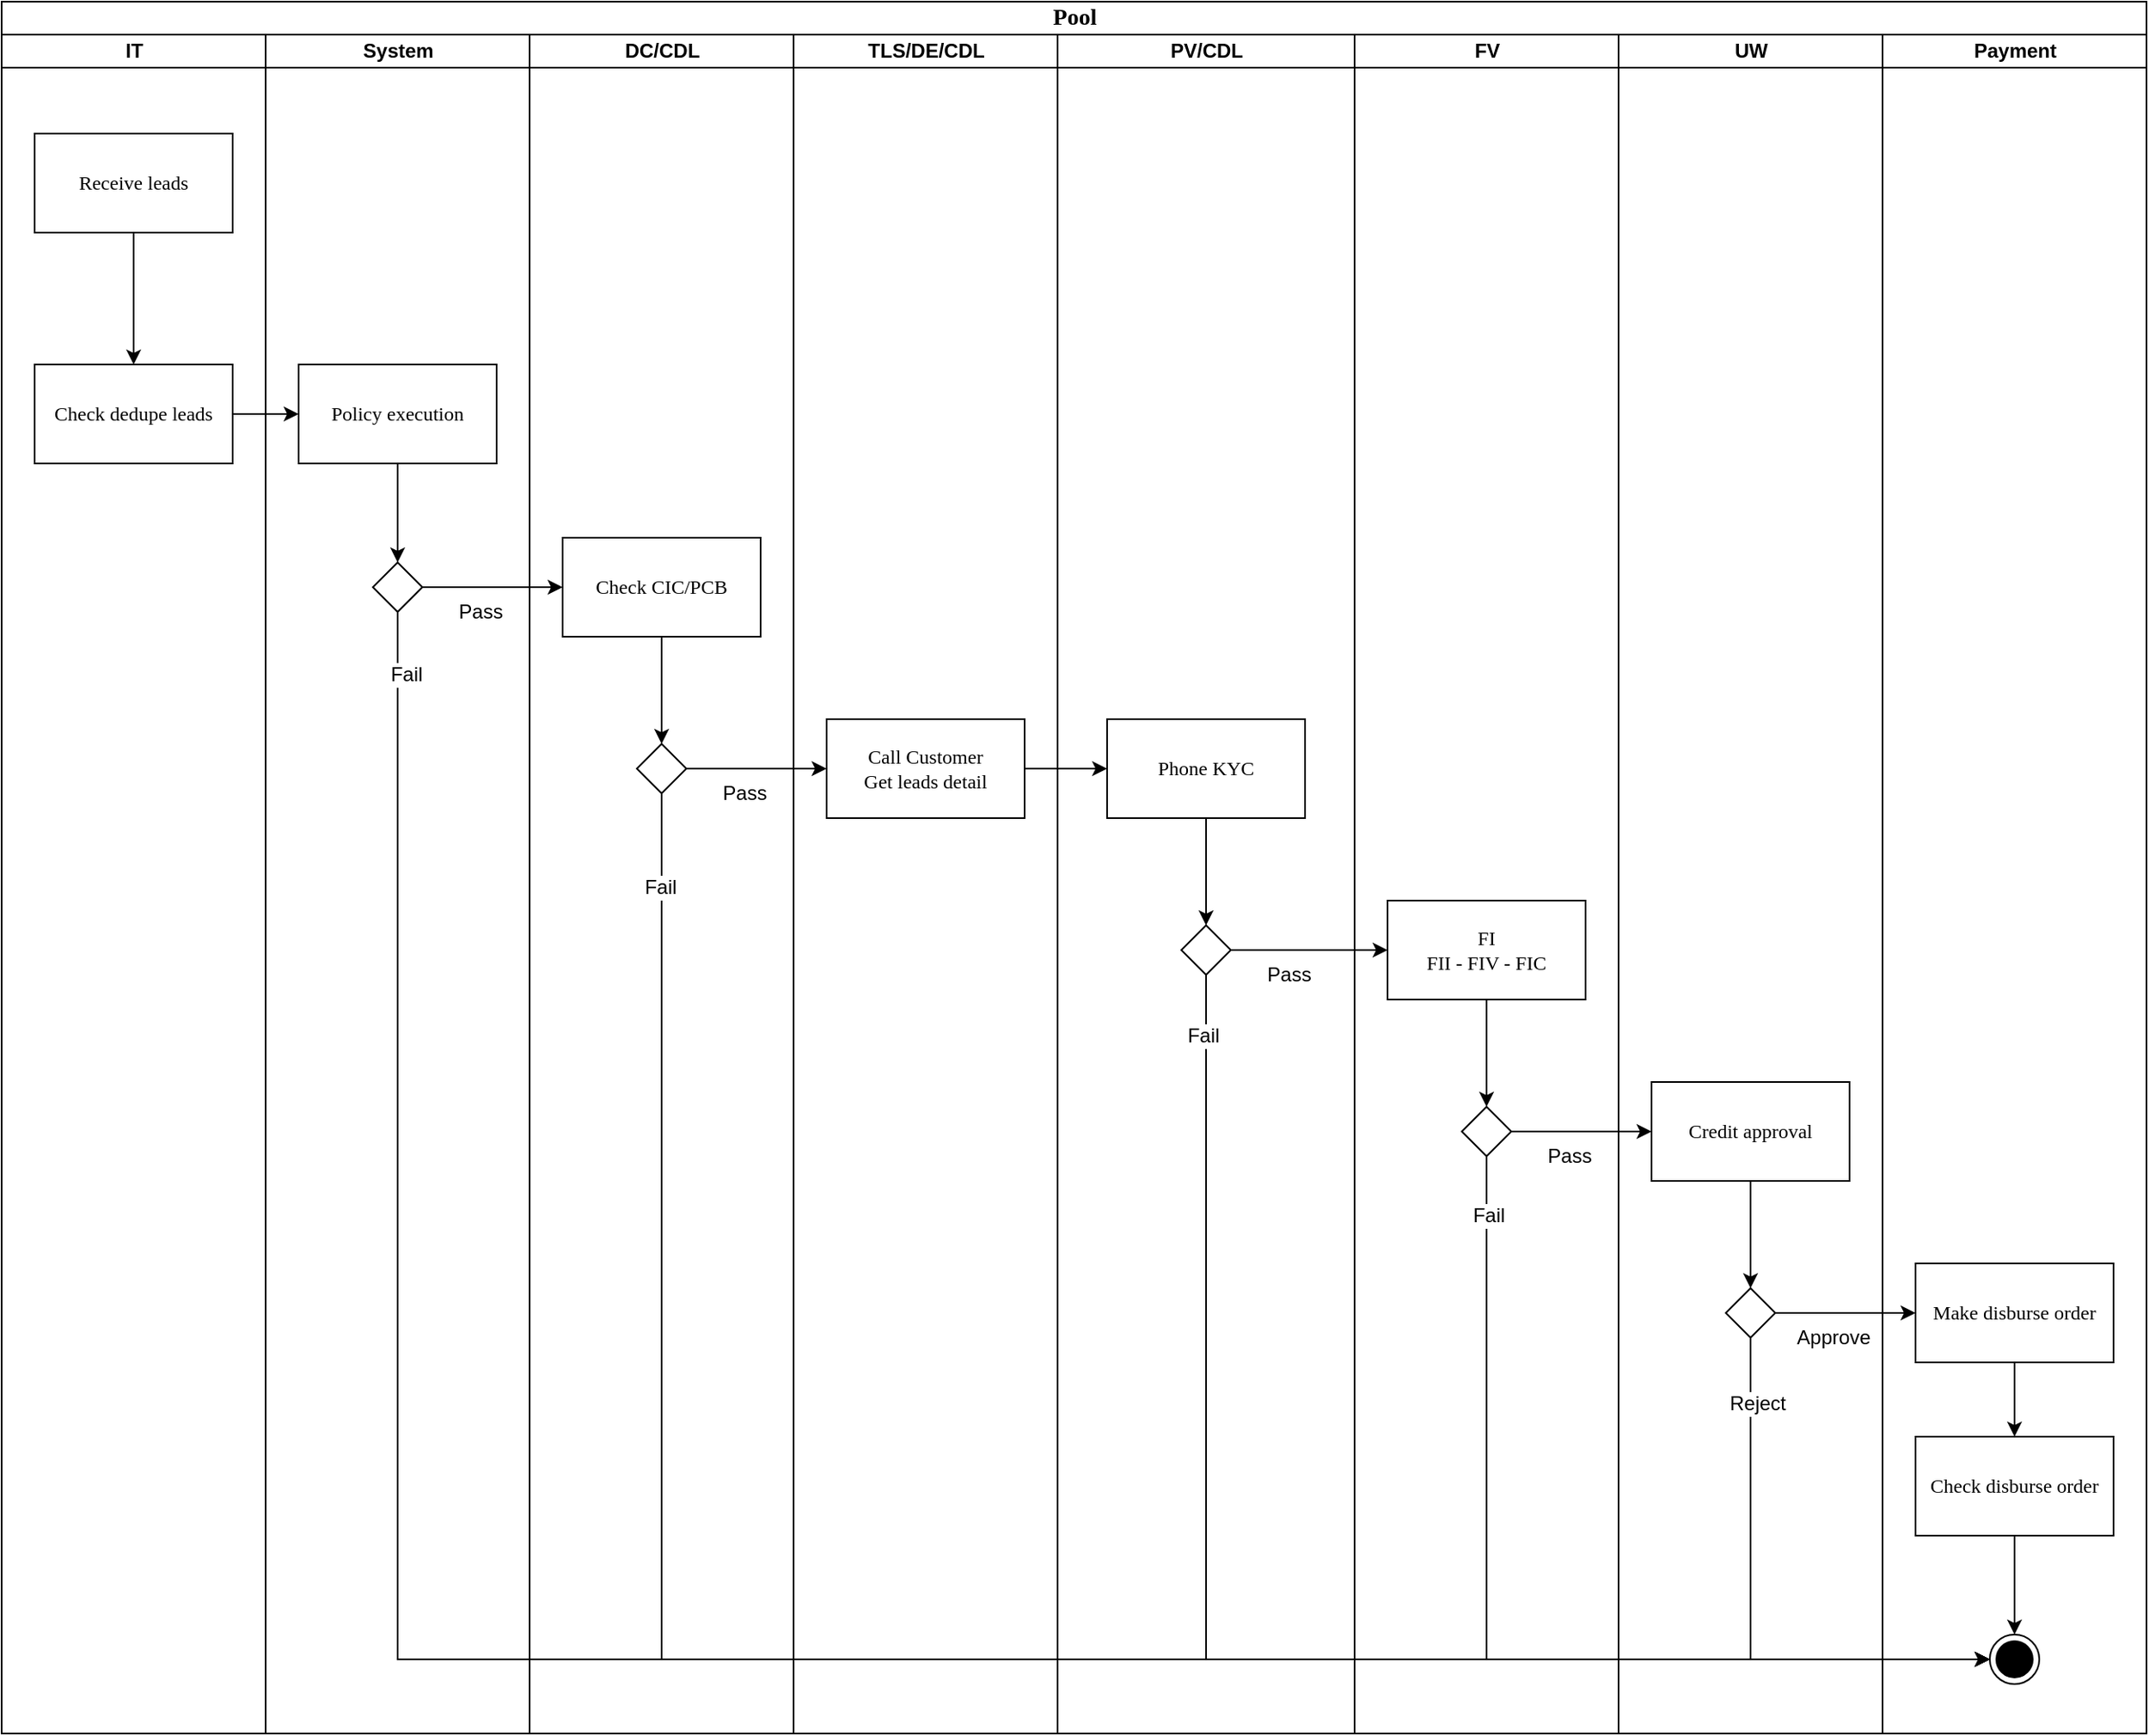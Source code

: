 <mxfile version="14.2.4" type="github">
  <diagram name="Page-1" id="74e2e168-ea6b-b213-b513-2b3c1d86103e">
    <mxGraphModel dx="1673" dy="829" grid="1" gridSize="10" guides="1" tooltips="1" connect="1" arrows="1" fold="1" page="1" pageScale="1" pageWidth="1100" pageHeight="850" background="#ffffff" math="0" shadow="0">
      <root>
        <mxCell id="0" />
        <mxCell id="1" parent="0" />
        <mxCell id="77e6c97f196da883-1" value="Pool" style="swimlane;html=1;childLayout=stackLayout;startSize=20;rounded=0;shadow=0;labelBackgroundColor=none;strokeWidth=1;fontFamily=Verdana;fontSize=14;align=center;" parent="1" vertex="1">
          <mxGeometry x="70" y="40" width="1300" height="1050" as="geometry" />
        </mxCell>
        <mxCell id="77e6c97f196da883-2" value="IT" style="swimlane;html=1;startSize=20;" parent="77e6c97f196da883-1" vertex="1">
          <mxGeometry y="20" width="160" height="1030" as="geometry" />
        </mxCell>
        <mxCell id="77e6c97f196da883-8" value="Receive leads" style="rounded=0;whiteSpace=wrap;html=1;shadow=0;labelBackgroundColor=none;strokeWidth=1;fontFamily=Verdana;fontSize=12;align=center;" parent="77e6c97f196da883-2" vertex="1">
          <mxGeometry x="20" y="60" width="120" height="60" as="geometry" />
        </mxCell>
        <mxCell id="77e6c97f196da883-3" value="System" style="swimlane;html=1;startSize=20;" parent="77e6c97f196da883-1" vertex="1">
          <mxGeometry x="160" y="20" width="160" height="1030" as="geometry" />
        </mxCell>
        <mxCell id="95zHoUdvvYVv4VrqxGdA-3" value="Policy execution" style="whiteSpace=wrap;html=1;rounded=0;shadow=0;fontFamily=Verdana;fontSize=12;strokeWidth=1;" vertex="1" parent="77e6c97f196da883-3">
          <mxGeometry x="20" y="200" width="120" height="60" as="geometry" />
        </mxCell>
        <mxCell id="95zHoUdvvYVv4VrqxGdA-5" value="" style="rhombus;whiteSpace=wrap;html=1;rounded=0;shadow=0;fontFamily=Verdana;fontSize=12;strokeWidth=1;" vertex="1" parent="77e6c97f196da883-3">
          <mxGeometry x="65" y="320" width="30" height="30" as="geometry" />
        </mxCell>
        <mxCell id="95zHoUdvvYVv4VrqxGdA-6" value="" style="edgeStyle=orthogonalEdgeStyle;rounded=0;orthogonalLoop=1;jettySize=auto;html=1;fontSize=12;" edge="1" parent="77e6c97f196da883-3" source="95zHoUdvvYVv4VrqxGdA-3" target="95zHoUdvvYVv4VrqxGdA-5">
          <mxGeometry relative="1" as="geometry" />
        </mxCell>
        <mxCell id="95zHoUdvvYVv4VrqxGdA-40" value="Pass" style="text;html=1;align=center;verticalAlign=middle;resizable=0;points=[];autosize=1;fontSize=12;" vertex="1" parent="77e6c97f196da883-3">
          <mxGeometry x="110" y="340" width="40" height="20" as="geometry" />
        </mxCell>
        <mxCell id="77e6c97f196da883-4" value="DC/CDL" style="swimlane;html=1;startSize=20;" parent="77e6c97f196da883-1" vertex="1">
          <mxGeometry x="320" y="20" width="160" height="1030" as="geometry" />
        </mxCell>
        <mxCell id="95zHoUdvvYVv4VrqxGdA-7" value="Check CIC/PCB" style="whiteSpace=wrap;html=1;rounded=0;shadow=0;fontFamily=Verdana;fontSize=12;strokeWidth=1;" vertex="1" parent="77e6c97f196da883-4">
          <mxGeometry x="20" y="305" width="120" height="60" as="geometry" />
        </mxCell>
        <mxCell id="95zHoUdvvYVv4VrqxGdA-9" value="" style="rhombus;whiteSpace=wrap;html=1;rounded=0;shadow=0;fontFamily=Verdana;fontSize=12;strokeWidth=1;" vertex="1" parent="77e6c97f196da883-4">
          <mxGeometry x="65" y="430" width="30" height="30" as="geometry" />
        </mxCell>
        <mxCell id="95zHoUdvvYVv4VrqxGdA-10" value="" style="edgeStyle=orthogonalEdgeStyle;rounded=0;orthogonalLoop=1;jettySize=auto;html=1;fontSize=12;" edge="1" parent="77e6c97f196da883-4" source="95zHoUdvvYVv4VrqxGdA-7" target="95zHoUdvvYVv4VrqxGdA-9">
          <mxGeometry relative="1" as="geometry" />
        </mxCell>
        <mxCell id="95zHoUdvvYVv4VrqxGdA-42" value="Pass" style="text;html=1;align=center;verticalAlign=middle;resizable=0;points=[];autosize=1;fontSize=12;" vertex="1" parent="77e6c97f196da883-4">
          <mxGeometry x="110" y="450" width="40" height="20" as="geometry" />
        </mxCell>
        <mxCell id="77e6c97f196da883-5" value="TLS/DE/CDL" style="swimlane;html=1;startSize=20;" parent="77e6c97f196da883-1" vertex="1">
          <mxGeometry x="480" y="20" width="160" height="1030" as="geometry" />
        </mxCell>
        <mxCell id="95zHoUdvvYVv4VrqxGdA-11" value="Call Customer &lt;br style=&quot;font-size: 12px;&quot;&gt;Get leads detail" style="whiteSpace=wrap;html=1;rounded=0;shadow=0;fontFamily=Verdana;fontSize=12;strokeWidth=1;" vertex="1" parent="77e6c97f196da883-5">
          <mxGeometry x="20" y="415" width="120" height="60" as="geometry" />
        </mxCell>
        <mxCell id="77e6c97f196da883-6" value="PV/CDL" style="swimlane;html=1;startSize=20;" parent="77e6c97f196da883-1" vertex="1">
          <mxGeometry x="640" y="20" width="180" height="1030" as="geometry" />
        </mxCell>
        <mxCell id="95zHoUdvvYVv4VrqxGdA-13" value="Phone KYC" style="whiteSpace=wrap;html=1;rounded=0;shadow=0;fontFamily=Verdana;fontSize=12;strokeWidth=1;" vertex="1" parent="77e6c97f196da883-6">
          <mxGeometry x="30" y="415" width="120" height="60" as="geometry" />
        </mxCell>
        <mxCell id="95zHoUdvvYVv4VrqxGdA-15" value="" style="rhombus;whiteSpace=wrap;html=1;rounded=0;shadow=0;fontFamily=Verdana;fontSize=12;strokeWidth=1;" vertex="1" parent="77e6c97f196da883-6">
          <mxGeometry x="75" y="540" width="30" height="30" as="geometry" />
        </mxCell>
        <mxCell id="95zHoUdvvYVv4VrqxGdA-16" value="" style="edgeStyle=orthogonalEdgeStyle;rounded=0;orthogonalLoop=1;jettySize=auto;html=1;fontSize=12;" edge="1" parent="77e6c97f196da883-6" source="95zHoUdvvYVv4VrqxGdA-13" target="95zHoUdvvYVv4VrqxGdA-15">
          <mxGeometry relative="1" as="geometry" />
        </mxCell>
        <mxCell id="95zHoUdvvYVv4VrqxGdA-44" value="Pass" style="text;html=1;align=center;verticalAlign=middle;resizable=0;points=[];autosize=1;fontSize=12;" vertex="1" parent="77e6c97f196da883-6">
          <mxGeometry x="120" y="560" width="40" height="20" as="geometry" />
        </mxCell>
        <mxCell id="77e6c97f196da883-7" value="FV" style="swimlane;html=1;startSize=20;" parent="77e6c97f196da883-1" vertex="1">
          <mxGeometry x="820" y="20" width="160" height="1030" as="geometry" />
        </mxCell>
        <mxCell id="95zHoUdvvYVv4VrqxGdA-17" value="FI&lt;br style=&quot;font-size: 12px;&quot;&gt;FII - FIV - FIC" style="whiteSpace=wrap;html=1;rounded=0;shadow=0;fontFamily=Verdana;fontSize=12;strokeWidth=1;" vertex="1" parent="77e6c97f196da883-7">
          <mxGeometry x="20" y="525" width="120" height="60" as="geometry" />
        </mxCell>
        <mxCell id="95zHoUdvvYVv4VrqxGdA-23" value="" style="rhombus;whiteSpace=wrap;html=1;rounded=0;shadow=0;fontFamily=Verdana;fontSize=12;strokeWidth=1;" vertex="1" parent="77e6c97f196da883-7">
          <mxGeometry x="65" y="650" width="30" height="30" as="geometry" />
        </mxCell>
        <mxCell id="95zHoUdvvYVv4VrqxGdA-24" value="" style="edgeStyle=orthogonalEdgeStyle;rounded=0;orthogonalLoop=1;jettySize=auto;html=1;fontSize=12;" edge="1" parent="77e6c97f196da883-7" source="95zHoUdvvYVv4VrqxGdA-17" target="95zHoUdvvYVv4VrqxGdA-23">
          <mxGeometry relative="1" as="geometry" />
        </mxCell>
        <mxCell id="95zHoUdvvYVv4VrqxGdA-47" value="Pass" style="text;html=1;align=center;verticalAlign=middle;resizable=0;points=[];autosize=1;fontSize=12;" vertex="1" parent="77e6c97f196da883-7">
          <mxGeometry x="110" y="670" width="40" height="20" as="geometry" />
        </mxCell>
        <mxCell id="95zHoUdvvYVv4VrqxGdA-19" value="UW" style="swimlane;html=1;startSize=20;" vertex="1" parent="77e6c97f196da883-1">
          <mxGeometry x="980" y="20" width="160" height="1030" as="geometry" />
        </mxCell>
        <mxCell id="95zHoUdvvYVv4VrqxGdA-25" value="Credit approval" style="whiteSpace=wrap;html=1;rounded=0;shadow=0;fontFamily=Verdana;fontSize=12;strokeWidth=1;" vertex="1" parent="95zHoUdvvYVv4VrqxGdA-19">
          <mxGeometry x="20" y="635" width="120" height="60" as="geometry" />
        </mxCell>
        <mxCell id="95zHoUdvvYVv4VrqxGdA-27" value="" style="rhombus;whiteSpace=wrap;html=1;rounded=0;shadow=0;fontFamily=Verdana;fontSize=12;strokeWidth=1;" vertex="1" parent="95zHoUdvvYVv4VrqxGdA-19">
          <mxGeometry x="65" y="760" width="30" height="30" as="geometry" />
        </mxCell>
        <mxCell id="95zHoUdvvYVv4VrqxGdA-28" value="" style="edgeStyle=orthogonalEdgeStyle;rounded=0;orthogonalLoop=1;jettySize=auto;html=1;fontSize=12;" edge="1" parent="95zHoUdvvYVv4VrqxGdA-19" source="95zHoUdvvYVv4VrqxGdA-25" target="95zHoUdvvYVv4VrqxGdA-27">
          <mxGeometry relative="1" as="geometry" />
        </mxCell>
        <mxCell id="95zHoUdvvYVv4VrqxGdA-49" value="Approve" style="text;html=1;align=center;verticalAlign=middle;resizable=0;points=[];autosize=1;fontSize=12;" vertex="1" parent="95zHoUdvvYVv4VrqxGdA-19">
          <mxGeometry x="100" y="780" width="60" height="20" as="geometry" />
        </mxCell>
        <mxCell id="95zHoUdvvYVv4VrqxGdA-21" value="Payment" style="swimlane;html=1;startSize=20;" vertex="1" parent="77e6c97f196da883-1">
          <mxGeometry x="1140" y="20" width="160" height="1030" as="geometry" />
        </mxCell>
        <mxCell id="95zHoUdvvYVv4VrqxGdA-29" value="Make disburse order" style="whiteSpace=wrap;html=1;rounded=0;shadow=0;fontFamily=Verdana;fontSize=12;strokeWidth=1;" vertex="1" parent="95zHoUdvvYVv4VrqxGdA-21">
          <mxGeometry x="20" y="745" width="120" height="60" as="geometry" />
        </mxCell>
        <mxCell id="95zHoUdvvYVv4VrqxGdA-34" style="edgeStyle=orthogonalEdgeStyle;rounded=0;orthogonalLoop=1;jettySize=auto;html=1;" edge="1" parent="95zHoUdvvYVv4VrqxGdA-21" source="95zHoUdvvYVv4VrqxGdA-31" target="95zHoUdvvYVv4VrqxGdA-33">
          <mxGeometry relative="1" as="geometry" />
        </mxCell>
        <mxCell id="95zHoUdvvYVv4VrqxGdA-31" value="Check disburse order" style="whiteSpace=wrap;html=1;rounded=0;shadow=0;fontFamily=Verdana;fontSize=12;strokeWidth=1;" vertex="1" parent="95zHoUdvvYVv4VrqxGdA-21">
          <mxGeometry x="20" y="850" width="120" height="60" as="geometry" />
        </mxCell>
        <mxCell id="95zHoUdvvYVv4VrqxGdA-32" value="" style="edgeStyle=orthogonalEdgeStyle;rounded=0;orthogonalLoop=1;jettySize=auto;html=1;fontSize=12;" edge="1" parent="95zHoUdvvYVv4VrqxGdA-21" source="95zHoUdvvYVv4VrqxGdA-29" target="95zHoUdvvYVv4VrqxGdA-31">
          <mxGeometry relative="1" as="geometry" />
        </mxCell>
        <mxCell id="95zHoUdvvYVv4VrqxGdA-33" value="" style="ellipse;html=1;shape=endState;fillColor=#000000;strokeColor=#000000;rounded=0;" vertex="1" parent="95zHoUdvvYVv4VrqxGdA-21">
          <mxGeometry x="65" y="970" width="30" height="30" as="geometry" />
        </mxCell>
        <mxCell id="95zHoUdvvYVv4VrqxGdA-8" value="" style="edgeStyle=orthogonalEdgeStyle;rounded=0;orthogonalLoop=1;jettySize=auto;html=1;fontSize=12;" edge="1" parent="77e6c97f196da883-1" source="95zHoUdvvYVv4VrqxGdA-5" target="95zHoUdvvYVv4VrqxGdA-7">
          <mxGeometry relative="1" as="geometry">
            <Array as="points">
              <mxPoint x="290" y="355" />
              <mxPoint x="290" y="355" />
            </Array>
          </mxGeometry>
        </mxCell>
        <mxCell id="95zHoUdvvYVv4VrqxGdA-12" value="" style="edgeStyle=orthogonalEdgeStyle;rounded=0;orthogonalLoop=1;jettySize=auto;html=1;fontSize=12;" edge="1" parent="77e6c97f196da883-1" source="95zHoUdvvYVv4VrqxGdA-9" target="95zHoUdvvYVv4VrqxGdA-11">
          <mxGeometry relative="1" as="geometry">
            <Array as="points">
              <mxPoint x="470" y="465" />
              <mxPoint x="470" y="465" />
            </Array>
          </mxGeometry>
        </mxCell>
        <mxCell id="95zHoUdvvYVv4VrqxGdA-14" value="" style="edgeStyle=orthogonalEdgeStyle;rounded=0;orthogonalLoop=1;jettySize=auto;html=1;fontSize=12;" edge="1" parent="77e6c97f196da883-1" source="95zHoUdvvYVv4VrqxGdA-11" target="95zHoUdvvYVv4VrqxGdA-13">
          <mxGeometry relative="1" as="geometry" />
        </mxCell>
        <mxCell id="95zHoUdvvYVv4VrqxGdA-18" value="" style="edgeStyle=orthogonalEdgeStyle;rounded=0;orthogonalLoop=1;jettySize=auto;html=1;fontSize=12;" edge="1" parent="77e6c97f196da883-1" source="95zHoUdvvYVv4VrqxGdA-15" target="95zHoUdvvYVv4VrqxGdA-17">
          <mxGeometry relative="1" as="geometry" />
        </mxCell>
        <mxCell id="95zHoUdvvYVv4VrqxGdA-26" value="" style="edgeStyle=orthogonalEdgeStyle;rounded=0;orthogonalLoop=1;jettySize=auto;html=1;fontSize=12;" edge="1" parent="77e6c97f196da883-1" source="95zHoUdvvYVv4VrqxGdA-23" target="95zHoUdvvYVv4VrqxGdA-25">
          <mxGeometry relative="1" as="geometry" />
        </mxCell>
        <mxCell id="95zHoUdvvYVv4VrqxGdA-30" value="" style="edgeStyle=orthogonalEdgeStyle;rounded=0;orthogonalLoop=1;jettySize=auto;html=1;fontSize=12;" edge="1" parent="77e6c97f196da883-1" source="95zHoUdvvYVv4VrqxGdA-27" target="95zHoUdvvYVv4VrqxGdA-29">
          <mxGeometry relative="1" as="geometry" />
        </mxCell>
        <mxCell id="95zHoUdvvYVv4VrqxGdA-35" style="edgeStyle=orthogonalEdgeStyle;rounded=0;orthogonalLoop=1;jettySize=auto;html=1;entryX=0;entryY=0.5;entryDx=0;entryDy=0;" edge="1" parent="77e6c97f196da883-1" source="95zHoUdvvYVv4VrqxGdA-5" target="95zHoUdvvYVv4VrqxGdA-33">
          <mxGeometry relative="1" as="geometry">
            <Array as="points">
              <mxPoint x="240" y="1005" />
            </Array>
          </mxGeometry>
        </mxCell>
        <mxCell id="95zHoUdvvYVv4VrqxGdA-41" value="Fail" style="edgeLabel;html=1;align=center;verticalAlign=middle;resizable=0;points=[];fontSize=12;" vertex="1" connectable="0" parent="95zHoUdvvYVv4VrqxGdA-35">
          <mxGeometry x="-0.953" y="5" relative="1" as="geometry">
            <mxPoint as="offset" />
          </mxGeometry>
        </mxCell>
        <mxCell id="95zHoUdvvYVv4VrqxGdA-36" style="edgeStyle=orthogonalEdgeStyle;rounded=0;orthogonalLoop=1;jettySize=auto;html=1;entryX=0;entryY=0.5;entryDx=0;entryDy=0;" edge="1" parent="77e6c97f196da883-1" source="95zHoUdvvYVv4VrqxGdA-9" target="95zHoUdvvYVv4VrqxGdA-33">
          <mxGeometry relative="1" as="geometry">
            <Array as="points">
              <mxPoint x="400" y="1005" />
            </Array>
          </mxGeometry>
        </mxCell>
        <mxCell id="95zHoUdvvYVv4VrqxGdA-43" value="Fail" style="edgeLabel;html=1;align=center;verticalAlign=middle;resizable=0;points=[];fontSize=12;" vertex="1" connectable="0" parent="95zHoUdvvYVv4VrqxGdA-36">
          <mxGeometry x="-0.914" y="-1" relative="1" as="geometry">
            <mxPoint as="offset" />
          </mxGeometry>
        </mxCell>
        <mxCell id="95zHoUdvvYVv4VrqxGdA-37" style="edgeStyle=orthogonalEdgeStyle;rounded=0;orthogonalLoop=1;jettySize=auto;html=1;entryX=0;entryY=0.5;entryDx=0;entryDy=0;" edge="1" parent="77e6c97f196da883-1" source="95zHoUdvvYVv4VrqxGdA-15" target="95zHoUdvvYVv4VrqxGdA-33">
          <mxGeometry relative="1" as="geometry">
            <Array as="points">
              <mxPoint x="730" y="1005" />
            </Array>
          </mxGeometry>
        </mxCell>
        <mxCell id="95zHoUdvvYVv4VrqxGdA-46" value="Fail" style="edgeLabel;html=1;align=center;verticalAlign=middle;resizable=0;points=[];fontSize=12;" vertex="1" connectable="0" parent="95zHoUdvvYVv4VrqxGdA-37">
          <mxGeometry x="-0.918" y="-2" relative="1" as="geometry">
            <mxPoint as="offset" />
          </mxGeometry>
        </mxCell>
        <mxCell id="95zHoUdvvYVv4VrqxGdA-38" style="edgeStyle=orthogonalEdgeStyle;rounded=0;orthogonalLoop=1;jettySize=auto;html=1;entryX=0;entryY=0.5;entryDx=0;entryDy=0;" edge="1" parent="77e6c97f196da883-1" source="95zHoUdvvYVv4VrqxGdA-23" target="95zHoUdvvYVv4VrqxGdA-33">
          <mxGeometry relative="1" as="geometry">
            <Array as="points">
              <mxPoint x="900" y="1005" />
            </Array>
          </mxGeometry>
        </mxCell>
        <mxCell id="95zHoUdvvYVv4VrqxGdA-48" value="Fail" style="edgeLabel;html=1;align=center;verticalAlign=middle;resizable=0;points=[];fontSize=12;" vertex="1" connectable="0" parent="95zHoUdvvYVv4VrqxGdA-38">
          <mxGeometry x="-0.883" y="1" relative="1" as="geometry">
            <mxPoint as="offset" />
          </mxGeometry>
        </mxCell>
        <mxCell id="95zHoUdvvYVv4VrqxGdA-39" style="edgeStyle=orthogonalEdgeStyle;rounded=0;orthogonalLoop=1;jettySize=auto;html=1;entryX=0;entryY=0.5;entryDx=0;entryDy=0;" edge="1" parent="77e6c97f196da883-1" source="95zHoUdvvYVv4VrqxGdA-27" target="95zHoUdvvYVv4VrqxGdA-33">
          <mxGeometry relative="1" as="geometry">
            <Array as="points">
              <mxPoint x="1060" y="1005" />
            </Array>
          </mxGeometry>
        </mxCell>
        <mxCell id="95zHoUdvvYVv4VrqxGdA-50" value="Reject" style="edgeLabel;html=1;align=center;verticalAlign=middle;resizable=0;points=[];fontSize=12;" vertex="1" connectable="0" parent="95zHoUdvvYVv4VrqxGdA-39">
          <mxGeometry x="-0.765" y="4" relative="1" as="geometry">
            <mxPoint as="offset" />
          </mxGeometry>
        </mxCell>
        <mxCell id="95zHoUdvvYVv4VrqxGdA-4" value="" style="edgeStyle=orthogonalEdgeStyle;rounded=0;orthogonalLoop=1;jettySize=auto;html=1;fontSize=12;" edge="1" parent="1" source="95zHoUdvvYVv4VrqxGdA-1" target="95zHoUdvvYVv4VrqxGdA-3">
          <mxGeometry relative="1" as="geometry" />
        </mxCell>
        <mxCell id="95zHoUdvvYVv4VrqxGdA-1" value="Check dedupe leads" style="whiteSpace=wrap;html=1;rounded=0;shadow=0;fontFamily=Verdana;fontSize=12;strokeWidth=1;" vertex="1" parent="1">
          <mxGeometry x="90" y="260" width="120" height="60" as="geometry" />
        </mxCell>
        <mxCell id="95zHoUdvvYVv4VrqxGdA-2" value="" style="edgeStyle=orthogonalEdgeStyle;rounded=0;orthogonalLoop=1;jettySize=auto;html=1;fontSize=12;" edge="1" parent="1" source="77e6c97f196da883-8" target="95zHoUdvvYVv4VrqxGdA-1">
          <mxGeometry relative="1" as="geometry" />
        </mxCell>
      </root>
    </mxGraphModel>
  </diagram>
</mxfile>
